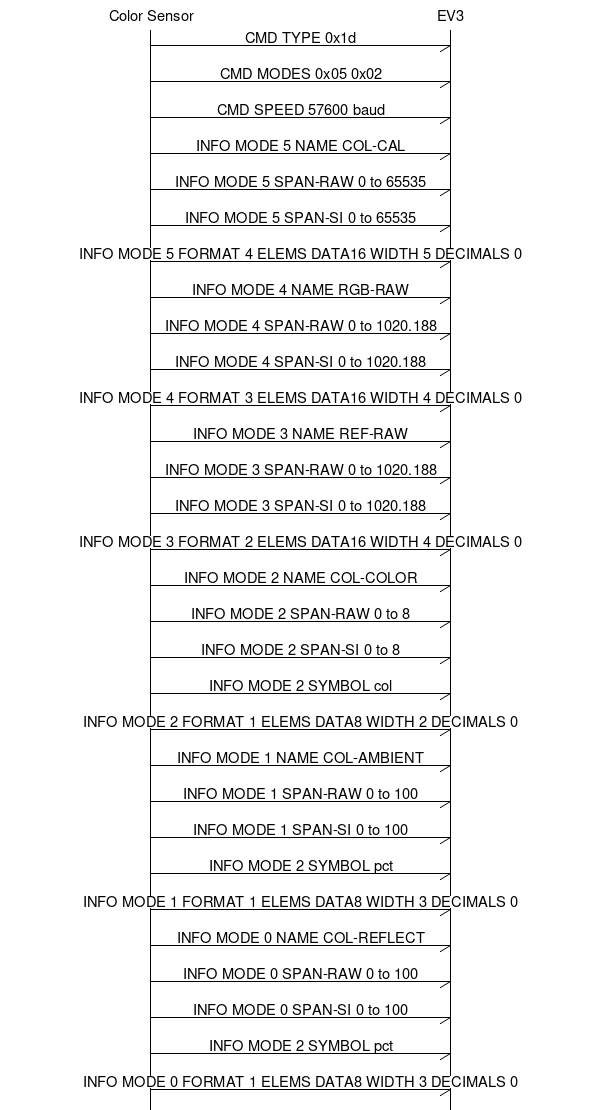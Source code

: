 msc {
    wordwraparcs = "1";

    cs [label = "Color Sensor"], ev3 [label = "EV3"];
    cs->ev3 [label = "CMD TYPE 0x1d"];
    cs->ev3 [label = "CMD MODES 0x05 0x02"];
    cs->ev3 [label = "CMD SPEED 57600 baud"];
    
    cs->ev3 [label = "INFO MODE 5 NAME COL-CAL"];
    cs->ev3 [label = "INFO MODE 5 SPAN-RAW 0 to 65535"];
    cs->ev3 [label = "INFO MODE 5 SPAN-SI 0 to 65535"];
    cs->ev3 [label = "INFO MODE 5 FORMAT 4 ELEMS DATA16 WIDTH 5 DECIMALS 0"];
    
    cs->ev3 [label = "INFO MODE 4 NAME RGB-RAW"];
    cs->ev3 [label = "INFO MODE 4 SPAN-RAW 0 to 1020.188"];
    cs->ev3 [label = "INFO MODE 4 SPAN-SI 0 to 1020.188"];
    cs->ev3 [label = "INFO MODE 4 FORMAT 3 ELEMS DATA16 WIDTH 4 DECIMALS 0"];
    
    cs->ev3 [label = "INFO MODE 3 NAME REF-RAW"];
    cs->ev3 [label = "INFO MODE 3 SPAN-RAW 0 to 1020.188"];
    cs->ev3 [label = "INFO MODE 3 SPAN-SI 0 to 1020.188"];
    cs->ev3 [label = "INFO MODE 3 FORMAT 2 ELEMS DATA16 WIDTH 4 DECIMALS 0"];
    
    cs->ev3 [label = "INFO MODE 2 NAME COL-COLOR"];
    cs->ev3 [label = "INFO MODE 2 SPAN-RAW 0 to 8"];
    cs->ev3 [label = "INFO MODE 2 SPAN-SI 0 to 8"];
    cs->ev3 [label = "INFO MODE 2 SYMBOL col"];
    cs->ev3 [label = "INFO MODE 2 FORMAT 1 ELEMS DATA8 WIDTH 2 DECIMALS 0"];
    
    cs->ev3 [label = "INFO MODE 1 NAME COL-AMBIENT"];
    cs->ev3 [label = "INFO MODE 1 SPAN-RAW 0 to 100"];
    cs->ev3 [label = "INFO MODE 1 SPAN-SI 0 to 100"];
    cs->ev3 [label = "INFO MODE 2 SYMBOL pct"];
    cs->ev3 [label = "INFO MODE 1 FORMAT 1 ELEMS DATA8 WIDTH 3 DECIMALS 0"];
    
    cs->ev3 [label = "INFO MODE 0 NAME COL-REFLECT"];
    cs->ev3 [label = "INFO MODE 0 SPAN-RAW 0 to 100"];
    cs->ev3 [label = "INFO MODE 0 SPAN-SI 0 to 100"];
    cs->ev3 [label = "INFO MODE 2 SYMBOL pct"];
    cs->ev3 [label = "INFO MODE 0 FORMAT 1 ELEMS DATA8 WIDTH 3 DECIMALS 0"];
}
    